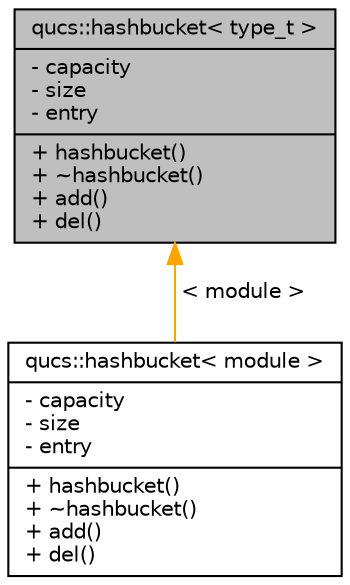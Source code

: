 digraph G
{
  edge [fontname="Helvetica",fontsize="10",labelfontname="Helvetica",labelfontsize="10"];
  node [fontname="Helvetica",fontsize="10",shape=record];
  Node1 [label="{qucs::hashbucket\< type_t \>\n|- capacity\l- size\l- entry\l|+ hashbucket()\l+ ~hashbucket()\l+ add()\l+ del()\l}",height=0.2,width=0.4,color="black", fillcolor="grey75", style="filled" fontcolor="black"];
  Node1 -> Node2 [dir="back",color="orange",fontsize="10",style="solid",label=" \< module \>" ,fontname="Helvetica"];
  Node2 [label="{qucs::hashbucket\< module \>\n|- capacity\l- size\l- entry\l|+ hashbucket()\l+ ~hashbucket()\l+ add()\l+ del()\l}",height=0.2,width=0.4,color="black", fillcolor="white", style="filled",URL="$classqucs_1_1hashbucket.html"];
}

